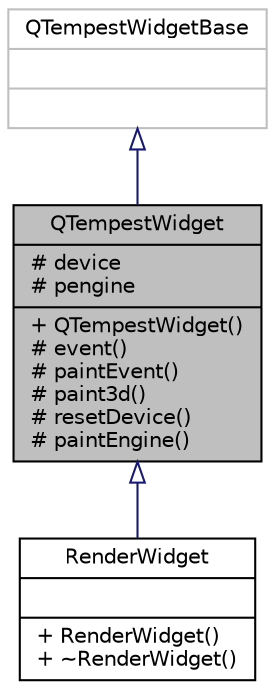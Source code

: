digraph "QTempestWidget"
{
  edge [fontname="Helvetica",fontsize="10",labelfontname="Helvetica",labelfontsize="10"];
  node [fontname="Helvetica",fontsize="10",shape=record];
  Node0 [label="{QTempestWidget\n|# device\l# pengine\l|+ QTempestWidget()\l# event()\l# paintEvent()\l# paint3d()\l# resetDevice()\l# paintEngine()\l}",height=0.2,width=0.4,color="black", fillcolor="grey75", style="filled", fontcolor="black"];
  Node1 -> Node0 [dir="back",color="midnightblue",fontsize="10",style="solid",arrowtail="onormal",fontname="Helvetica"];
  Node1 [label="{QTempestWidgetBase\n||}",height=0.2,width=0.4,color="grey75", fillcolor="white", style="filled"];
  Node0 -> Node2 [dir="back",color="midnightblue",fontsize="10",style="solid",arrowtail="onormal",fontname="Helvetica"];
  Node2 [label="{RenderWidget\n||+ RenderWidget()\l+ ~RenderWidget()\l}",height=0.2,width=0.4,color="black", fillcolor="white", style="filled",URL="$class_render_widget.html"];
}
